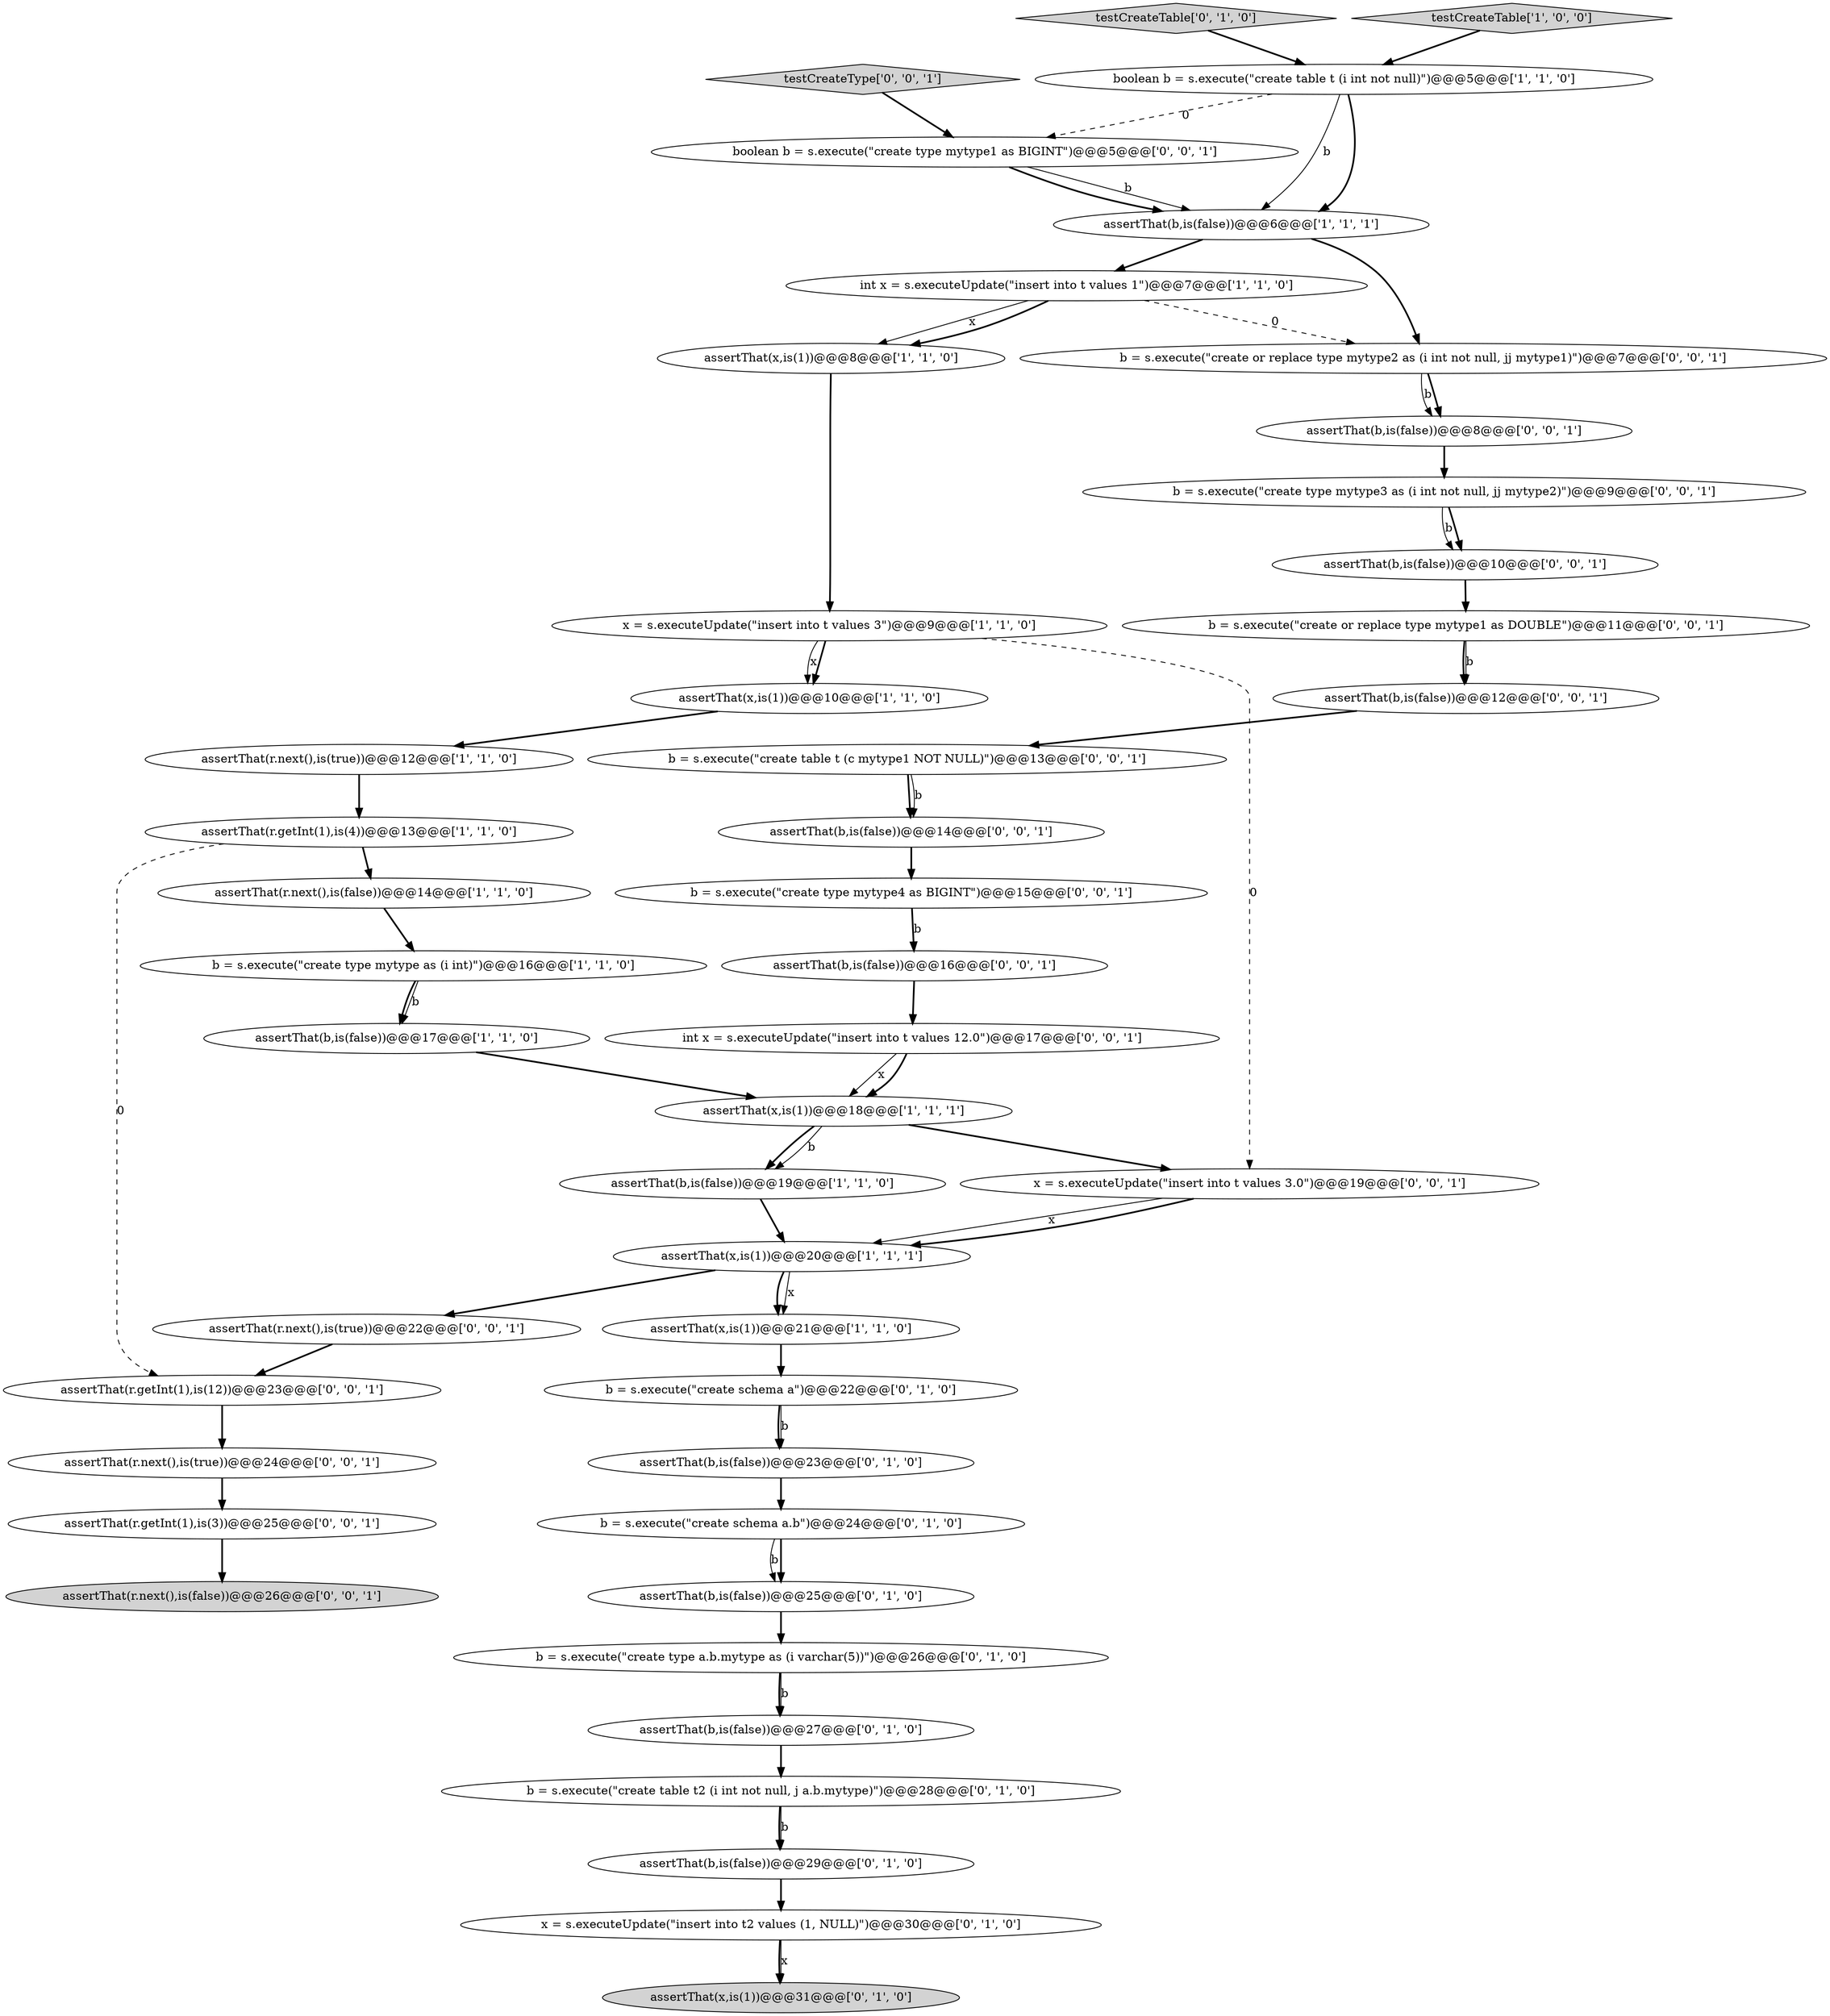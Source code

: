 digraph {
23 [style = filled, label = "testCreateTable['0', '1', '0']", fillcolor = lightgray, shape = diamond image = "AAA0AAABBB2BBB"];
32 [style = filled, label = "testCreateType['0', '0', '1']", fillcolor = lightgray, shape = diamond image = "AAA0AAABBB3BBB"];
10 [style = filled, label = "testCreateTable['1', '0', '0']", fillcolor = lightgray, shape = diamond image = "AAA0AAABBB1BBB"];
18 [style = filled, label = "b = s.execute(\"create type a.b.mytype as (i varchar(5))\")@@@26@@@['0', '1', '0']", fillcolor = white, shape = ellipse image = "AAA1AAABBB2BBB"];
3 [style = filled, label = "assertThat(x,is(1))@@@10@@@['1', '1', '0']", fillcolor = white, shape = ellipse image = "AAA0AAABBB1BBB"];
2 [style = filled, label = "x = s.executeUpdate(\"insert into t values 3\")@@@9@@@['1', '1', '0']", fillcolor = white, shape = ellipse image = "AAA0AAABBB1BBB"];
15 [style = filled, label = "assertThat(b,is(false))@@@17@@@['1', '1', '0']", fillcolor = white, shape = ellipse image = "AAA0AAABBB1BBB"];
20 [style = filled, label = "b = s.execute(\"create schema a.b\")@@@24@@@['0', '1', '0']", fillcolor = white, shape = ellipse image = "AAA1AAABBB2BBB"];
30 [style = filled, label = "b = s.execute(\"create or replace type mytype2 as (i int not null, jj mytype1)\")@@@7@@@['0', '0', '1']", fillcolor = white, shape = ellipse image = "AAA0AAABBB3BBB"];
33 [style = filled, label = "assertThat(r.next(),is(true))@@@22@@@['0', '0', '1']", fillcolor = white, shape = ellipse image = "AAA0AAABBB3BBB"];
34 [style = filled, label = "b = s.execute(\"create type mytype3 as (i int not null, jj mytype2)\")@@@9@@@['0', '0', '1']", fillcolor = white, shape = ellipse image = "AAA0AAABBB3BBB"];
19 [style = filled, label = "b = s.execute(\"create schema a\")@@@22@@@['0', '1', '0']", fillcolor = white, shape = ellipse image = "AAA1AAABBB2BBB"];
21 [style = filled, label = "assertThat(x,is(1))@@@31@@@['0', '1', '0']", fillcolor = lightgray, shape = ellipse image = "AAA1AAABBB2BBB"];
45 [style = filled, label = "b = s.execute(\"create or replace type mytype1 as DOUBLE\")@@@11@@@['0', '0', '1']", fillcolor = white, shape = ellipse image = "AAA0AAABBB3BBB"];
27 [style = filled, label = "assertThat(b,is(false))@@@10@@@['0', '0', '1']", fillcolor = white, shape = ellipse image = "AAA0AAABBB3BBB"];
42 [style = filled, label = "b = s.execute(\"create type mytype4 as BIGINT\")@@@15@@@['0', '0', '1']", fillcolor = white, shape = ellipse image = "AAA0AAABBB3BBB"];
0 [style = filled, label = "boolean b = s.execute(\"create table t (i int not null)\")@@@5@@@['1', '1', '0']", fillcolor = white, shape = ellipse image = "AAA0AAABBB1BBB"];
31 [style = filled, label = "assertThat(r.next(),is(true))@@@24@@@['0', '0', '1']", fillcolor = white, shape = ellipse image = "AAA0AAABBB3BBB"];
37 [style = filled, label = "int x = s.executeUpdate(\"insert into t values 12.0\")@@@17@@@['0', '0', '1']", fillcolor = white, shape = ellipse image = "AAA0AAABBB3BBB"];
39 [style = filled, label = "assertThat(r.getInt(1),is(12))@@@23@@@['0', '0', '1']", fillcolor = white, shape = ellipse image = "AAA0AAABBB3BBB"];
4 [style = filled, label = "b = s.execute(\"create type mytype as (i int)\")@@@16@@@['1', '1', '0']", fillcolor = white, shape = ellipse image = "AAA0AAABBB1BBB"];
43 [style = filled, label = "assertThat(b,is(false))@@@16@@@['0', '0', '1']", fillcolor = white, shape = ellipse image = "AAA0AAABBB3BBB"];
1 [style = filled, label = "assertThat(b,is(false))@@@19@@@['1', '1', '0']", fillcolor = white, shape = ellipse image = "AAA0AAABBB1BBB"];
44 [style = filled, label = "assertThat(b,is(false))@@@12@@@['0', '0', '1']", fillcolor = white, shape = ellipse image = "AAA0AAABBB3BBB"];
36 [style = filled, label = "assertThat(b,is(false))@@@8@@@['0', '0', '1']", fillcolor = white, shape = ellipse image = "AAA0AAABBB3BBB"];
7 [style = filled, label = "assertThat(x,is(1))@@@20@@@['1', '1', '1']", fillcolor = white, shape = ellipse image = "AAA0AAABBB1BBB"];
22 [style = filled, label = "assertThat(b,is(false))@@@27@@@['0', '1', '0']", fillcolor = white, shape = ellipse image = "AAA1AAABBB2BBB"];
6 [style = filled, label = "assertThat(x,is(1))@@@8@@@['1', '1', '0']", fillcolor = white, shape = ellipse image = "AAA0AAABBB1BBB"];
24 [style = filled, label = "assertThat(b,is(false))@@@23@@@['0', '1', '0']", fillcolor = white, shape = ellipse image = "AAA1AAABBB2BBB"];
25 [style = filled, label = "assertThat(b,is(false))@@@29@@@['0', '1', '0']", fillcolor = white, shape = ellipse image = "AAA1AAABBB2BBB"];
28 [style = filled, label = "b = s.execute(\"create table t (c mytype1 NOT NULL)\")@@@13@@@['0', '0', '1']", fillcolor = white, shape = ellipse image = "AAA0AAABBB3BBB"];
16 [style = filled, label = "b = s.execute(\"create table t2 (i int not null, j a.b.mytype)\")@@@28@@@['0', '1', '0']", fillcolor = white, shape = ellipse image = "AAA1AAABBB2BBB"];
9 [style = filled, label = "assertThat(r.next(),is(false))@@@14@@@['1', '1', '0']", fillcolor = white, shape = ellipse image = "AAA0AAABBB1BBB"];
17 [style = filled, label = "assertThat(b,is(false))@@@25@@@['0', '1', '0']", fillcolor = white, shape = ellipse image = "AAA1AAABBB2BBB"];
26 [style = filled, label = "x = s.executeUpdate(\"insert into t2 values (1, NULL)\")@@@30@@@['0', '1', '0']", fillcolor = white, shape = ellipse image = "AAA1AAABBB2BBB"];
12 [style = filled, label = "int x = s.executeUpdate(\"insert into t values 1\")@@@7@@@['1', '1', '0']", fillcolor = white, shape = ellipse image = "AAA0AAABBB1BBB"];
5 [style = filled, label = "assertThat(x,is(1))@@@18@@@['1', '1', '1']", fillcolor = white, shape = ellipse image = "AAA0AAABBB1BBB"];
38 [style = filled, label = "assertThat(r.next(),is(false))@@@26@@@['0', '0', '1']", fillcolor = lightgray, shape = ellipse image = "AAA0AAABBB3BBB"];
29 [style = filled, label = "assertThat(r.getInt(1),is(3))@@@25@@@['0', '0', '1']", fillcolor = white, shape = ellipse image = "AAA0AAABBB3BBB"];
41 [style = filled, label = "x = s.executeUpdate(\"insert into t values 3.0\")@@@19@@@['0', '0', '1']", fillcolor = white, shape = ellipse image = "AAA0AAABBB3BBB"];
13 [style = filled, label = "assertThat(x,is(1))@@@21@@@['1', '1', '0']", fillcolor = white, shape = ellipse image = "AAA0AAABBB1BBB"];
8 [style = filled, label = "assertThat(r.getInt(1),is(4))@@@13@@@['1', '1', '0']", fillcolor = white, shape = ellipse image = "AAA0AAABBB1BBB"];
11 [style = filled, label = "assertThat(b,is(false))@@@6@@@['1', '1', '1']", fillcolor = white, shape = ellipse image = "AAA0AAABBB1BBB"];
35 [style = filled, label = "assertThat(b,is(false))@@@14@@@['0', '0', '1']", fillcolor = white, shape = ellipse image = "AAA0AAABBB3BBB"];
40 [style = filled, label = "boolean b = s.execute(\"create type mytype1 as BIGINT\")@@@5@@@['0', '0', '1']", fillcolor = white, shape = ellipse image = "AAA0AAABBB3BBB"];
14 [style = filled, label = "assertThat(r.next(),is(true))@@@12@@@['1', '1', '0']", fillcolor = white, shape = ellipse image = "AAA0AAABBB1BBB"];
39->31 [style = bold, label=""];
5->41 [style = bold, label=""];
26->21 [style = bold, label=""];
3->14 [style = bold, label=""];
8->9 [style = bold, label=""];
11->12 [style = bold, label=""];
41->7 [style = solid, label="x"];
28->35 [style = bold, label=""];
45->44 [style = bold, label=""];
13->19 [style = bold, label=""];
9->4 [style = bold, label=""];
7->33 [style = bold, label=""];
20->17 [style = solid, label="b"];
32->40 [style = bold, label=""];
18->22 [style = bold, label=""];
16->25 [style = bold, label=""];
24->20 [style = bold, label=""];
30->36 [style = solid, label="b"];
5->1 [style = bold, label=""];
25->26 [style = bold, label=""];
22->16 [style = bold, label=""];
35->42 [style = bold, label=""];
4->15 [style = solid, label="b"];
42->43 [style = bold, label=""];
43->37 [style = bold, label=""];
12->6 [style = solid, label="x"];
26->21 [style = solid, label="x"];
19->24 [style = bold, label=""];
0->11 [style = bold, label=""];
5->1 [style = solid, label="b"];
19->24 [style = solid, label="b"];
28->35 [style = solid, label="b"];
23->0 [style = bold, label=""];
6->2 [style = bold, label=""];
18->22 [style = solid, label="b"];
44->28 [style = bold, label=""];
0->11 [style = solid, label="b"];
2->3 [style = bold, label=""];
7->13 [style = bold, label=""];
11->30 [style = bold, label=""];
12->30 [style = dashed, label="0"];
45->44 [style = solid, label="b"];
42->43 [style = solid, label="b"];
34->27 [style = solid, label="b"];
37->5 [style = solid, label="x"];
33->39 [style = bold, label=""];
36->34 [style = bold, label=""];
37->5 [style = bold, label=""];
41->7 [style = bold, label=""];
14->8 [style = bold, label=""];
15->5 [style = bold, label=""];
20->17 [style = bold, label=""];
29->38 [style = bold, label=""];
2->41 [style = dashed, label="0"];
40->11 [style = solid, label="b"];
8->39 [style = dashed, label="0"];
31->29 [style = bold, label=""];
1->7 [style = bold, label=""];
34->27 [style = bold, label=""];
4->15 [style = bold, label=""];
7->13 [style = solid, label="x"];
27->45 [style = bold, label=""];
16->25 [style = solid, label="b"];
30->36 [style = bold, label=""];
0->40 [style = dashed, label="0"];
2->3 [style = solid, label="x"];
10->0 [style = bold, label=""];
12->6 [style = bold, label=""];
40->11 [style = bold, label=""];
17->18 [style = bold, label=""];
}
